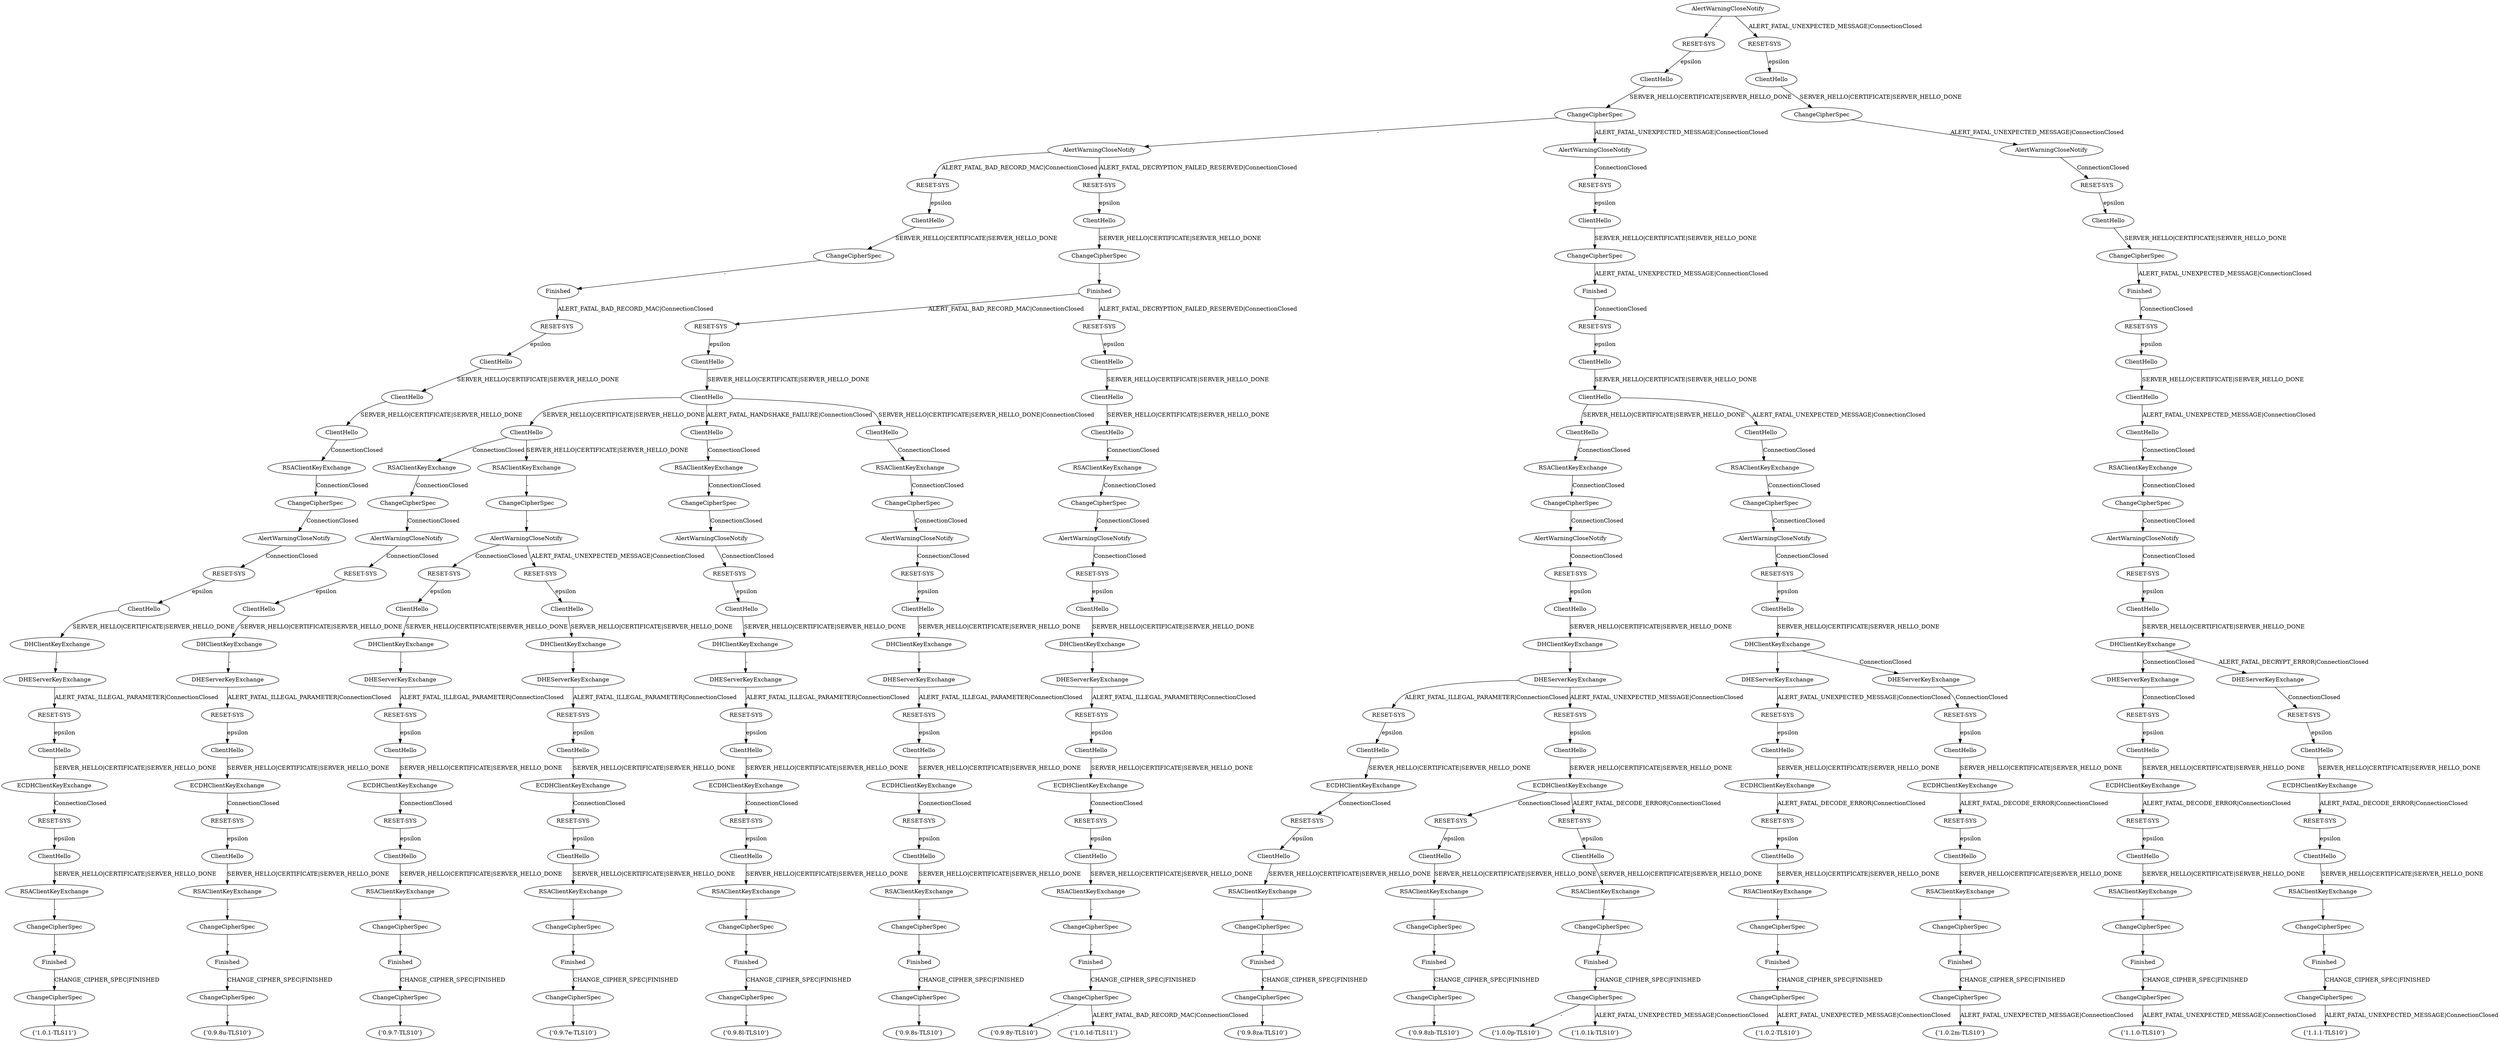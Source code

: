 digraph "" {
	node [label="\N"];
	a0	[label=AlertWarningCloseNotify];
	a01	[label="RESET-SYS"];
	a0 -> a01	[key=0,
		label="-"];
	a0216	[label="RESET-SYS"];
	a0 -> a0216	[key=0,
		label="ALERT_FATAL_UNEXPECTED_MESSAGE|ConnectionClosed"];
	a02	[label=ClientHello];
	a01 -> a02	[key=0,
		label=epsilon];
	a03	[label=ChangeCipherSpec];
	a02 -> a03	[key=0,
		label="SERVER_HELLO|CERTIFICATE|SERVER_HELLO_DONE"];
	a04	[label=AlertWarningCloseNotify];
	a03 -> a04	[key=0,
		label="-"];
	a055	[label=AlertWarningCloseNotify];
	a03 -> a055	[key=0,
		label="ALERT_FATAL_UNEXPECTED_MESSAGE|ConnectionClosed"];
	a05	[label="RESET-SYS"];
	a04 -> a05	[key=0,
		label="ALERT_FATAL_BAD_RECORD_MAC|ConnectionClosed"];
	a030	[label="RESET-SYS"];
	a04 -> a030	[key=0,
		label="ALERT_FATAL_DECRYPTION_FAILED_RESERVED|ConnectionClosed"];
	a06	[label=ClientHello];
	a05 -> a06	[key=0,
		label=epsilon];
	a07	[label=ChangeCipherSpec];
	a06 -> a07	[key=0,
		label="SERVER_HELLO|CERTIFICATE|SERVER_HELLO_DONE"];
	a08	[label=Finished];
	a07 -> a08	[key=0,
		label="-"];
	a09	[label="RESET-SYS"];
	a08 -> a09	[key=0,
		label="ALERT_FATAL_BAD_RECORD_MAC|ConnectionClosed"];
	a010	[label=ClientHello];
	a09 -> a010	[key=0,
		label=epsilon];
	a011	[label=ClientHello];
	a010 -> a011	[key=0,
		label="SERVER_HELLO|CERTIFICATE|SERVER_HELLO_DONE"];
	a012	[label=ClientHello];
	a011 -> a012	[key=0,
		label="SERVER_HELLO|CERTIFICATE|SERVER_HELLO_DONE"];
	a013	[label=RSAClientKeyExchange];
	a012 -> a013	[key=0,
		label=ConnectionClosed];
	a014	[label=ChangeCipherSpec];
	a013 -> a014	[key=0,
		label=ConnectionClosed];
	a015	[label=AlertWarningCloseNotify];
	a014 -> a015	[key=0,
		label=ConnectionClosed];
	a016	[label="RESET-SYS"];
	a015 -> a016	[key=0,
		label=ConnectionClosed];
	a017	[label=ClientHello];
	a016 -> a017	[key=0,
		label=epsilon];
	a018	[label=DHClientKeyExchange];
	a017 -> a018	[key=0,
		label="SERVER_HELLO|CERTIFICATE|SERVER_HELLO_DONE"];
	a019	[label=DHEServerKeyExchange];
	a018 -> a019	[key=0,
		label="-"];
	a020	[label="RESET-SYS"];
	a019 -> a020	[key=0,
		label="ALERT_FATAL_ILLEGAL_PARAMETER|ConnectionClosed"];
	a021	[label=ClientHello];
	a020 -> a021	[key=0,
		label=epsilon];
	a022	[label=ECDHClientKeyExchange];
	a021 -> a022	[key=0,
		label="SERVER_HELLO|CERTIFICATE|SERVER_HELLO_DONE"];
	a023	[label="RESET-SYS"];
	a022 -> a023	[key=0,
		label=ConnectionClosed];
	a024	[label=ClientHello];
	a023 -> a024	[key=0,
		label=epsilon];
	a025	[label=RSAClientKeyExchange];
	a024 -> a025	[key=0,
		label="SERVER_HELLO|CERTIFICATE|SERVER_HELLO_DONE"];
	a026	[label=ChangeCipherSpec];
	a025 -> a026	[key=0,
		label="-"];
	a027	[label=Finished];
	a026 -> a027	[key=0,
		label="-"];
	a028	[label=ChangeCipherSpec];
	a027 -> a028	[key=0,
		label="CHANGE_CIPHER_SPEC|FINISHED"];
	a029	[label="{'1.0.1-TLS11'}"];
	a028 -> a029	[key=0,
		label="-"];
	a031	[label=ClientHello];
	a030 -> a031	[key=0,
		label=epsilon];
	a032	[label=ChangeCipherSpec];
	a031 -> a032	[key=0,
		label="SERVER_HELLO|CERTIFICATE|SERVER_HELLO_DONE"];
	a033	[label=Finished];
	a032 -> a033	[key=0,
		label="-"];
	a034	[label="RESET-SYS"];
	a033 -> a034	[key=0,
		label="ALERT_FATAL_BAD_RECORD_MAC|ConnectionClosed"];
	a081	[label="RESET-SYS"];
	a033 -> a081	[key=0,
		label="ALERT_FATAL_DECRYPTION_FAILED_RESERVED|ConnectionClosed"];
	a035	[label=ClientHello];
	a034 -> a035	[key=0,
		label=epsilon];
	a036	[label=ClientHello];
	a035 -> a036	[key=0,
		label="SERVER_HELLO|CERTIFICATE|SERVER_HELLO_DONE"];
	a037	[label=ClientHello];
	a036 -> a037	[key=0,
		label="SERVER_HELLO|CERTIFICATE|SERVER_HELLO_DONE"];
	a0102	[label=ClientHello];
	a036 -> a0102	[key=0,
		label="ALERT_FATAL_HANDSHAKE_FAILURE|ConnectionClosed"];
	a0120	[label=ClientHello];
	a036 -> a0120	[key=0,
		label="SERVER_HELLO|CERTIFICATE|SERVER_HELLO_DONE|ConnectionClosed"];
	a038	[label=RSAClientKeyExchange];
	a037 -> a038	[key=0,
		label=ConnectionClosed];
	a0138	[label=RSAClientKeyExchange];
	a037 -> a0138	[key=0,
		label="SERVER_HELLO|CERTIFICATE|SERVER_HELLO_DONE"];
	a039	[label=ChangeCipherSpec];
	a038 -> a039	[key=0,
		label=ConnectionClosed];
	a040	[label=AlertWarningCloseNotify];
	a039 -> a040	[key=0,
		label=ConnectionClosed];
	a041	[label="RESET-SYS"];
	a040 -> a041	[key=0,
		label=ConnectionClosed];
	a042	[label=ClientHello];
	a041 -> a042	[key=0,
		label=epsilon];
	a043	[label=DHClientKeyExchange];
	a042 -> a043	[key=0,
		label="SERVER_HELLO|CERTIFICATE|SERVER_HELLO_DONE"];
	a044	[label=DHEServerKeyExchange];
	a043 -> a044	[key=0,
		label="-"];
	a045	[label="RESET-SYS"];
	a044 -> a045	[key=0,
		label="ALERT_FATAL_ILLEGAL_PARAMETER|ConnectionClosed"];
	a046	[label=ClientHello];
	a045 -> a046	[key=0,
		label=epsilon];
	a047	[label=ECDHClientKeyExchange];
	a046 -> a047	[key=0,
		label="SERVER_HELLO|CERTIFICATE|SERVER_HELLO_DONE"];
	a048	[label="RESET-SYS"];
	a047 -> a048	[key=0,
		label=ConnectionClosed];
	a049	[label=ClientHello];
	a048 -> a049	[key=0,
		label=epsilon];
	a050	[label=RSAClientKeyExchange];
	a049 -> a050	[key=0,
		label="SERVER_HELLO|CERTIFICATE|SERVER_HELLO_DONE"];
	a051	[label=ChangeCipherSpec];
	a050 -> a051	[key=0,
		label="-"];
	a052	[label=Finished];
	a051 -> a052	[key=0,
		label="-"];
	a053	[label=ChangeCipherSpec];
	a052 -> a053	[key=0,
		label="CHANGE_CIPHER_SPEC|FINISHED"];
	a054	[label="{'0.9.8u-TLS10'}"];
	a053 -> a054	[key=0,
		label="-"];
	a056	[label="RESET-SYS"];
	a055 -> a056	[key=0,
		label=ConnectionClosed];
	a057	[label=ClientHello];
	a056 -> a057	[key=0,
		label=epsilon];
	a058	[label=ChangeCipherSpec];
	a057 -> a058	[key=0,
		label="SERVER_HELLO|CERTIFICATE|SERVER_HELLO_DONE"];
	a059	[label=Finished];
	a058 -> a059	[key=0,
		label="ALERT_FATAL_UNEXPECTED_MESSAGE|ConnectionClosed"];
	a060	[label="RESET-SYS"];
	a059 -> a060	[key=0,
		label=ConnectionClosed];
	a061	[label=ClientHello];
	a060 -> a061	[key=0,
		label=epsilon];
	a062	[label=ClientHello];
	a061 -> a062	[key=0,
		label="SERVER_HELLO|CERTIFICATE|SERVER_HELLO_DONE"];
	a063	[label=ClientHello];
	a062 -> a063	[key=0,
		label="SERVER_HELLO|CERTIFICATE|SERVER_HELLO_DONE"];
	a0187	[label=ClientHello];
	a062 -> a0187	[key=0,
		label="ALERT_FATAL_UNEXPECTED_MESSAGE|ConnectionClosed"];
	a064	[label=RSAClientKeyExchange];
	a063 -> a064	[key=0,
		label=ConnectionClosed];
	a065	[label=ChangeCipherSpec];
	a064 -> a065	[key=0,
		label=ConnectionClosed];
	a066	[label=AlertWarningCloseNotify];
	a065 -> a066	[key=0,
		label=ConnectionClosed];
	a067	[label="RESET-SYS"];
	a066 -> a067	[key=0,
		label=ConnectionClosed];
	a068	[label=ClientHello];
	a067 -> a068	[key=0,
		label=epsilon];
	a069	[label=DHClientKeyExchange];
	a068 -> a069	[key=0,
		label="SERVER_HELLO|CERTIFICATE|SERVER_HELLO_DONE"];
	a070	[label=DHEServerKeyExchange];
	a069 -> a070	[key=0,
		label="-"];
	a071	[label="RESET-SYS"];
	a070 -> a071	[key=0,
		label="ALERT_FATAL_ILLEGAL_PARAMETER|ConnectionClosed"];
	a0169	[label="RESET-SYS"];
	a070 -> a0169	[key=0,
		label="ALERT_FATAL_UNEXPECTED_MESSAGE|ConnectionClosed"];
	a072	[label=ClientHello];
	a071 -> a072	[key=0,
		label=epsilon];
	a073	[label=ECDHClientKeyExchange];
	a072 -> a073	[key=0,
		label="SERVER_HELLO|CERTIFICATE|SERVER_HELLO_DONE"];
	a074	[label="RESET-SYS"];
	a073 -> a074	[key=0,
		label=ConnectionClosed];
	a075	[label=ClientHello];
	a074 -> a075	[key=0,
		label=epsilon];
	a076	[label=RSAClientKeyExchange];
	a075 -> a076	[key=0,
		label="SERVER_HELLO|CERTIFICATE|SERVER_HELLO_DONE"];
	a077	[label=ChangeCipherSpec];
	a076 -> a077	[key=0,
		label="-"];
	a078	[label=Finished];
	a077 -> a078	[key=0,
		label="-"];
	a079	[label=ChangeCipherSpec];
	a078 -> a079	[key=0,
		label="CHANGE_CIPHER_SPEC|FINISHED"];
	a080	[label="{'0.9.8za-TLS10'}"];
	a079 -> a080	[key=0,
		label="-"];
	a082	[label=ClientHello];
	a081 -> a082	[key=0,
		label=epsilon];
	a083	[label=ClientHello];
	a082 -> a083	[key=0,
		label="SERVER_HELLO|CERTIFICATE|SERVER_HELLO_DONE"];
	a084	[label=ClientHello];
	a083 -> a084	[key=0,
		label="SERVER_HELLO|CERTIFICATE|SERVER_HELLO_DONE"];
	a085	[label=RSAClientKeyExchange];
	a084 -> a085	[key=0,
		label=ConnectionClosed];
	a086	[label=ChangeCipherSpec];
	a085 -> a086	[key=0,
		label=ConnectionClosed];
	a087	[label=AlertWarningCloseNotify];
	a086 -> a087	[key=0,
		label=ConnectionClosed];
	a088	[label="RESET-SYS"];
	a087 -> a088	[key=0,
		label=ConnectionClosed];
	a089	[label=ClientHello];
	a088 -> a089	[key=0,
		label=epsilon];
	a090	[label=DHClientKeyExchange];
	a089 -> a090	[key=0,
		label="SERVER_HELLO|CERTIFICATE|SERVER_HELLO_DONE"];
	a091	[label=DHEServerKeyExchange];
	a090 -> a091	[key=0,
		label="-"];
	a092	[label="RESET-SYS"];
	a091 -> a092	[key=0,
		label="ALERT_FATAL_ILLEGAL_PARAMETER|ConnectionClosed"];
	a093	[label=ClientHello];
	a092 -> a093	[key=0,
		label=epsilon];
	a094	[label=ECDHClientKeyExchange];
	a093 -> a094	[key=0,
		label="SERVER_HELLO|CERTIFICATE|SERVER_HELLO_DONE"];
	a095	[label="RESET-SYS"];
	a094 -> a095	[key=0,
		label=ConnectionClosed];
	a096	[label=ClientHello];
	a095 -> a096	[key=0,
		label=epsilon];
	a097	[label=RSAClientKeyExchange];
	a096 -> a097	[key=0,
		label="SERVER_HELLO|CERTIFICATE|SERVER_HELLO_DONE"];
	a098	[label=ChangeCipherSpec];
	a097 -> a098	[key=0,
		label="-"];
	a099	[label=Finished];
	a098 -> a099	[key=0,
		label="-"];
	a0100	[label=ChangeCipherSpec];
	a099 -> a0100	[key=0,
		label="CHANGE_CIPHER_SPEC|FINISHED"];
	a0101	[label="{'0.9.8y-TLS10'}"];
	a0100 -> a0101	[key=0,
		label="-"];
	a0256	[label="{'1.0.1d-TLS11'}"];
	a0100 -> a0256	[key=0,
		label="ALERT_FATAL_BAD_RECORD_MAC|ConnectionClosed"];
	a0103	[label=RSAClientKeyExchange];
	a0102 -> a0103	[key=0,
		label=ConnectionClosed];
	a0104	[label=ChangeCipherSpec];
	a0103 -> a0104	[key=0,
		label=ConnectionClosed];
	a0105	[label=AlertWarningCloseNotify];
	a0104 -> a0105	[key=0,
		label=ConnectionClosed];
	a0106	[label="RESET-SYS"];
	a0105 -> a0106	[key=0,
		label=ConnectionClosed];
	a0107	[label=ClientHello];
	a0106 -> a0107	[key=0,
		label=epsilon];
	a0108	[label=DHClientKeyExchange];
	a0107 -> a0108	[key=0,
		label="SERVER_HELLO|CERTIFICATE|SERVER_HELLO_DONE"];
	a0109	[label=DHEServerKeyExchange];
	a0108 -> a0109	[key=0,
		label="-"];
	a0110	[label="RESET-SYS"];
	a0109 -> a0110	[key=0,
		label="ALERT_FATAL_ILLEGAL_PARAMETER|ConnectionClosed"];
	a0111	[label=ClientHello];
	a0110 -> a0111	[key=0,
		label=epsilon];
	a0112	[label=ECDHClientKeyExchange];
	a0111 -> a0112	[key=0,
		label="SERVER_HELLO|CERTIFICATE|SERVER_HELLO_DONE"];
	a0113	[label="RESET-SYS"];
	a0112 -> a0113	[key=0,
		label=ConnectionClosed];
	a0114	[label=ClientHello];
	a0113 -> a0114	[key=0,
		label=epsilon];
	a0115	[label=RSAClientKeyExchange];
	a0114 -> a0115	[key=0,
		label="SERVER_HELLO|CERTIFICATE|SERVER_HELLO_DONE"];
	a0116	[label=ChangeCipherSpec];
	a0115 -> a0116	[key=0,
		label="-"];
	a0117	[label=Finished];
	a0116 -> a0117	[key=0,
		label="-"];
	a0118	[label=ChangeCipherSpec];
	a0117 -> a0118	[key=0,
		label="CHANGE_CIPHER_SPEC|FINISHED"];
	a0119	[label="{'0.9.8l-TLS10'}"];
	a0118 -> a0119	[key=0,
		label="-"];
	a0121	[label=RSAClientKeyExchange];
	a0120 -> a0121	[key=0,
		label=ConnectionClosed];
	a0122	[label=ChangeCipherSpec];
	a0121 -> a0122	[key=0,
		label=ConnectionClosed];
	a0123	[label=AlertWarningCloseNotify];
	a0122 -> a0123	[key=0,
		label=ConnectionClosed];
	a0124	[label="RESET-SYS"];
	a0123 -> a0124	[key=0,
		label=ConnectionClosed];
	a0125	[label=ClientHello];
	a0124 -> a0125	[key=0,
		label=epsilon];
	a0126	[label=DHClientKeyExchange];
	a0125 -> a0126	[key=0,
		label="SERVER_HELLO|CERTIFICATE|SERVER_HELLO_DONE"];
	a0127	[label=DHEServerKeyExchange];
	a0126 -> a0127	[key=0,
		label="-"];
	a0128	[label="RESET-SYS"];
	a0127 -> a0128	[key=0,
		label="ALERT_FATAL_ILLEGAL_PARAMETER|ConnectionClosed"];
	a0129	[label=ClientHello];
	a0128 -> a0129	[key=0,
		label=epsilon];
	a0130	[label=ECDHClientKeyExchange];
	a0129 -> a0130	[key=0,
		label="SERVER_HELLO|CERTIFICATE|SERVER_HELLO_DONE"];
	a0131	[label="RESET-SYS"];
	a0130 -> a0131	[key=0,
		label=ConnectionClosed];
	a0132	[label=ClientHello];
	a0131 -> a0132	[key=0,
		label=epsilon];
	a0133	[label=RSAClientKeyExchange];
	a0132 -> a0133	[key=0,
		label="SERVER_HELLO|CERTIFICATE|SERVER_HELLO_DONE"];
	a0134	[label=ChangeCipherSpec];
	a0133 -> a0134	[key=0,
		label="-"];
	a0135	[label=Finished];
	a0134 -> a0135	[key=0,
		label="-"];
	a0136	[label=ChangeCipherSpec];
	a0135 -> a0136	[key=0,
		label="CHANGE_CIPHER_SPEC|FINISHED"];
	a0137	[label="{'0.9.8s-TLS10'}"];
	a0136 -> a0137	[key=0,
		label="-"];
	a0139	[label=ChangeCipherSpec];
	a0138 -> a0139	[key=0,
		label="-"];
	a0140	[label=AlertWarningCloseNotify];
	a0139 -> a0140	[key=0,
		label="-"];
	a0141	[label="RESET-SYS"];
	a0140 -> a0141	[key=0,
		label=ConnectionClosed];
	a0155	[label="RESET-SYS"];
	a0140 -> a0155	[key=0,
		label="ALERT_FATAL_UNEXPECTED_MESSAGE|ConnectionClosed"];
	a0142	[label=ClientHello];
	a0141 -> a0142	[key=0,
		label=epsilon];
	a0143	[label=DHClientKeyExchange];
	a0142 -> a0143	[key=0,
		label="SERVER_HELLO|CERTIFICATE|SERVER_HELLO_DONE"];
	a0144	[label=DHEServerKeyExchange];
	a0143 -> a0144	[key=0,
		label="-"];
	a0145	[label="RESET-SYS"];
	a0144 -> a0145	[key=0,
		label="ALERT_FATAL_ILLEGAL_PARAMETER|ConnectionClosed"];
	a0146	[label=ClientHello];
	a0145 -> a0146	[key=0,
		label=epsilon];
	a0147	[label=ECDHClientKeyExchange];
	a0146 -> a0147	[key=0,
		label="SERVER_HELLO|CERTIFICATE|SERVER_HELLO_DONE"];
	a0148	[label="RESET-SYS"];
	a0147 -> a0148	[key=0,
		label=ConnectionClosed];
	a0149	[label=ClientHello];
	a0148 -> a0149	[key=0,
		label=epsilon];
	a0150	[label=RSAClientKeyExchange];
	a0149 -> a0150	[key=0,
		label="SERVER_HELLO|CERTIFICATE|SERVER_HELLO_DONE"];
	a0151	[label=ChangeCipherSpec];
	a0150 -> a0151	[key=0,
		label="-"];
	a0152	[label=Finished];
	a0151 -> a0152	[key=0,
		label="-"];
	a0153	[label=ChangeCipherSpec];
	a0152 -> a0153	[key=0,
		label="CHANGE_CIPHER_SPEC|FINISHED"];
	a0154	[label="{'0.9.7-TLS10'}"];
	a0153 -> a0154	[key=0,
		label="-"];
	a0156	[label=ClientHello];
	a0155 -> a0156	[key=0,
		label=epsilon];
	a0157	[label=DHClientKeyExchange];
	a0156 -> a0157	[key=0,
		label="SERVER_HELLO|CERTIFICATE|SERVER_HELLO_DONE"];
	a0158	[label=DHEServerKeyExchange];
	a0157 -> a0158	[key=0,
		label="-"];
	a0159	[label="RESET-SYS"];
	a0158 -> a0159	[key=0,
		label="ALERT_FATAL_ILLEGAL_PARAMETER|ConnectionClosed"];
	a0160	[label=ClientHello];
	a0159 -> a0160	[key=0,
		label=epsilon];
	a0161	[label=ECDHClientKeyExchange];
	a0160 -> a0161	[key=0,
		label="SERVER_HELLO|CERTIFICATE|SERVER_HELLO_DONE"];
	a0162	[label="RESET-SYS"];
	a0161 -> a0162	[key=0,
		label=ConnectionClosed];
	a0163	[label=ClientHello];
	a0162 -> a0163	[key=0,
		label=epsilon];
	a0164	[label=RSAClientKeyExchange];
	a0163 -> a0164	[key=0,
		label="SERVER_HELLO|CERTIFICATE|SERVER_HELLO_DONE"];
	a0165	[label=ChangeCipherSpec];
	a0164 -> a0165	[key=0,
		label="-"];
	a0166	[label=Finished];
	a0165 -> a0166	[key=0,
		label="-"];
	a0167	[label=ChangeCipherSpec];
	a0166 -> a0167	[key=0,
		label="CHANGE_CIPHER_SPEC|FINISHED"];
	a0168	[label="{'0.9.7e-TLS10'}"];
	a0167 -> a0168	[key=0,
		label="-"];
	a0170	[label=ClientHello];
	a0169 -> a0170	[key=0,
		label=epsilon];
	a0171	[label=ECDHClientKeyExchange];
	a0170 -> a0171	[key=0,
		label="SERVER_HELLO|CERTIFICATE|SERVER_HELLO_DONE"];
	a0172	[label="RESET-SYS"];
	a0171 -> a0172	[key=0,
		label=ConnectionClosed];
	a0179	[label="RESET-SYS"];
	a0171 -> a0179	[key=0,
		label="ALERT_FATAL_DECODE_ERROR|ConnectionClosed"];
	a0173	[label=ClientHello];
	a0172 -> a0173	[key=0,
		label=epsilon];
	a0174	[label=RSAClientKeyExchange];
	a0173 -> a0174	[key=0,
		label="SERVER_HELLO|CERTIFICATE|SERVER_HELLO_DONE"];
	a0175	[label=ChangeCipherSpec];
	a0174 -> a0175	[key=0,
		label="-"];
	a0176	[label=Finished];
	a0175 -> a0176	[key=0,
		label="-"];
	a0177	[label=ChangeCipherSpec];
	a0176 -> a0177	[key=0,
		label="CHANGE_CIPHER_SPEC|FINISHED"];
	a0178	[label="{'0.9.8zb-TLS10'}"];
	a0177 -> a0178	[key=0,
		label="-"];
	a0180	[label=ClientHello];
	a0179 -> a0180	[key=0,
		label=epsilon];
	a0181	[label=RSAClientKeyExchange];
	a0180 -> a0181	[key=0,
		label="SERVER_HELLO|CERTIFICATE|SERVER_HELLO_DONE"];
	a0182	[label=ChangeCipherSpec];
	a0181 -> a0182	[key=0,
		label="-"];
	a0183	[label=Finished];
	a0182 -> a0183	[key=0,
		label="-"];
	a0184	[label=ChangeCipherSpec];
	a0183 -> a0184	[key=0,
		label="CHANGE_CIPHER_SPEC|FINISHED"];
	a0185	[label="{'1.0.0p-TLS10'}"];
	a0184 -> a0185	[key=0,
		label="-"];
	a0186	[label="{'1.0.1k-TLS10'}"];
	a0184 -> a0186	[key=0,
		label="ALERT_FATAL_UNEXPECTED_MESSAGE|ConnectionClosed"];
	a0188	[label=RSAClientKeyExchange];
	a0187 -> a0188	[key=0,
		label=ConnectionClosed];
	a0189	[label=ChangeCipherSpec];
	a0188 -> a0189	[key=0,
		label=ConnectionClosed];
	a0190	[label=AlertWarningCloseNotify];
	a0189 -> a0190	[key=0,
		label=ConnectionClosed];
	a0191	[label="RESET-SYS"];
	a0190 -> a0191	[key=0,
		label=ConnectionClosed];
	a0192	[label=ClientHello];
	a0191 -> a0192	[key=0,
		label=epsilon];
	a0193	[label=DHClientKeyExchange];
	a0192 -> a0193	[key=0,
		label="SERVER_HELLO|CERTIFICATE|SERVER_HELLO_DONE"];
	a0194	[label=DHEServerKeyExchange];
	a0193 -> a0194	[key=0,
		label="-"];
	a0205	[label=DHEServerKeyExchange];
	a0193 -> a0205	[key=0,
		label=ConnectionClosed];
	a0195	[label="RESET-SYS"];
	a0194 -> a0195	[key=0,
		label="ALERT_FATAL_UNEXPECTED_MESSAGE|ConnectionClosed"];
	a0196	[label=ClientHello];
	a0195 -> a0196	[key=0,
		label=epsilon];
	a0197	[label=ECDHClientKeyExchange];
	a0196 -> a0197	[key=0,
		label="SERVER_HELLO|CERTIFICATE|SERVER_HELLO_DONE"];
	a0198	[label="RESET-SYS"];
	a0197 -> a0198	[key=0,
		label="ALERT_FATAL_DECODE_ERROR|ConnectionClosed"];
	a0199	[label=ClientHello];
	a0198 -> a0199	[key=0,
		label=epsilon];
	a0200	[label=RSAClientKeyExchange];
	a0199 -> a0200	[key=0,
		label="SERVER_HELLO|CERTIFICATE|SERVER_HELLO_DONE"];
	a0201	[label=ChangeCipherSpec];
	a0200 -> a0201	[key=0,
		label="-"];
	a0202	[label=Finished];
	a0201 -> a0202	[key=0,
		label="-"];
	a0203	[label=ChangeCipherSpec];
	a0202 -> a0203	[key=0,
		label="CHANGE_CIPHER_SPEC|FINISHED"];
	a0204	[label="{'1.0.2-TLS10'}"];
	a0203 -> a0204	[key=0,
		label="ALERT_FATAL_UNEXPECTED_MESSAGE|ConnectionClosed"];
	a0206	[label="RESET-SYS"];
	a0205 -> a0206	[key=0,
		label=ConnectionClosed];
	a0207	[label=ClientHello];
	a0206 -> a0207	[key=0,
		label=epsilon];
	a0208	[label=ECDHClientKeyExchange];
	a0207 -> a0208	[key=0,
		label="SERVER_HELLO|CERTIFICATE|SERVER_HELLO_DONE"];
	a0209	[label="RESET-SYS"];
	a0208 -> a0209	[key=0,
		label="ALERT_FATAL_DECODE_ERROR|ConnectionClosed"];
	a0210	[label=ClientHello];
	a0209 -> a0210	[key=0,
		label=epsilon];
	a0211	[label=RSAClientKeyExchange];
	a0210 -> a0211	[key=0,
		label="SERVER_HELLO|CERTIFICATE|SERVER_HELLO_DONE"];
	a0212	[label=ChangeCipherSpec];
	a0211 -> a0212	[key=0,
		label="-"];
	a0213	[label=Finished];
	a0212 -> a0213	[key=0,
		label="-"];
	a0214	[label=ChangeCipherSpec];
	a0213 -> a0214	[key=0,
		label="CHANGE_CIPHER_SPEC|FINISHED"];
	a0215	[label="{'1.0.2m-TLS10'}"];
	a0214 -> a0215	[key=0,
		label="ALERT_FATAL_UNEXPECTED_MESSAGE|ConnectionClosed"];
	a0217	[label=ClientHello];
	a0216 -> a0217	[key=0,
		label=epsilon];
	a0218	[label=ChangeCipherSpec];
	a0217 -> a0218	[key=0,
		label="SERVER_HELLO|CERTIFICATE|SERVER_HELLO_DONE"];
	a0219	[label=AlertWarningCloseNotify];
	a0218 -> a0219	[key=0,
		label="ALERT_FATAL_UNEXPECTED_MESSAGE|ConnectionClosed"];
	a0220	[label="RESET-SYS"];
	a0219 -> a0220	[key=0,
		label=ConnectionClosed];
	a0221	[label=ClientHello];
	a0220 -> a0221	[key=0,
		label=epsilon];
	a0222	[label=ChangeCipherSpec];
	a0221 -> a0222	[key=0,
		label="SERVER_HELLO|CERTIFICATE|SERVER_HELLO_DONE"];
	a0223	[label=Finished];
	a0222 -> a0223	[key=0,
		label="ALERT_FATAL_UNEXPECTED_MESSAGE|ConnectionClosed"];
	a0224	[label="RESET-SYS"];
	a0223 -> a0224	[key=0,
		label=ConnectionClosed];
	a0225	[label=ClientHello];
	a0224 -> a0225	[key=0,
		label=epsilon];
	a0226	[label=ClientHello];
	a0225 -> a0226	[key=0,
		label="SERVER_HELLO|CERTIFICATE|SERVER_HELLO_DONE"];
	a0227	[label=ClientHello];
	a0226 -> a0227	[key=0,
		label="ALERT_FATAL_UNEXPECTED_MESSAGE|ConnectionClosed"];
	a0228	[label=RSAClientKeyExchange];
	a0227 -> a0228	[key=0,
		label=ConnectionClosed];
	a0229	[label=ChangeCipherSpec];
	a0228 -> a0229	[key=0,
		label=ConnectionClosed];
	a0230	[label=AlertWarningCloseNotify];
	a0229 -> a0230	[key=0,
		label=ConnectionClosed];
	a0231	[label="RESET-SYS"];
	a0230 -> a0231	[key=0,
		label=ConnectionClosed];
	a0232	[label=ClientHello];
	a0231 -> a0232	[key=0,
		label=epsilon];
	a0233	[label=DHClientKeyExchange];
	a0232 -> a0233	[key=0,
		label="SERVER_HELLO|CERTIFICATE|SERVER_HELLO_DONE"];
	a0234	[label=DHEServerKeyExchange];
	a0233 -> a0234	[key=0,
		label=ConnectionClosed];
	a0245	[label=DHEServerKeyExchange];
	a0233 -> a0245	[key=0,
		label="ALERT_FATAL_DECRYPT_ERROR|ConnectionClosed"];
	a0235	[label="RESET-SYS"];
	a0234 -> a0235	[key=0,
		label=ConnectionClosed];
	a0236	[label=ClientHello];
	a0235 -> a0236	[key=0,
		label=epsilon];
	a0237	[label=ECDHClientKeyExchange];
	a0236 -> a0237	[key=0,
		label="SERVER_HELLO|CERTIFICATE|SERVER_HELLO_DONE"];
	a0238	[label="RESET-SYS"];
	a0237 -> a0238	[key=0,
		label="ALERT_FATAL_DECODE_ERROR|ConnectionClosed"];
	a0239	[label=ClientHello];
	a0238 -> a0239	[key=0,
		label=epsilon];
	a0240	[label=RSAClientKeyExchange];
	a0239 -> a0240	[key=0,
		label="SERVER_HELLO|CERTIFICATE|SERVER_HELLO_DONE"];
	a0241	[label=ChangeCipherSpec];
	a0240 -> a0241	[key=0,
		label="-"];
	a0242	[label=Finished];
	a0241 -> a0242	[key=0,
		label="-"];
	a0243	[label=ChangeCipherSpec];
	a0242 -> a0243	[key=0,
		label="CHANGE_CIPHER_SPEC|FINISHED"];
	a0244	[label="{'1.1.0-TLS10'}"];
	a0243 -> a0244	[key=0,
		label="ALERT_FATAL_UNEXPECTED_MESSAGE|ConnectionClosed"];
	a0246	[label="RESET-SYS"];
	a0245 -> a0246	[key=0,
		label=ConnectionClosed];
	a0247	[label=ClientHello];
	a0246 -> a0247	[key=0,
		label=epsilon];
	a0248	[label=ECDHClientKeyExchange];
	a0247 -> a0248	[key=0,
		label="SERVER_HELLO|CERTIFICATE|SERVER_HELLO_DONE"];
	a0249	[label="RESET-SYS"];
	a0248 -> a0249	[key=0,
		label="ALERT_FATAL_DECODE_ERROR|ConnectionClosed"];
	a0250	[label=ClientHello];
	a0249 -> a0250	[key=0,
		label=epsilon];
	a0251	[label=RSAClientKeyExchange];
	a0250 -> a0251	[key=0,
		label="SERVER_HELLO|CERTIFICATE|SERVER_HELLO_DONE"];
	a0252	[label=ChangeCipherSpec];
	a0251 -> a0252	[key=0,
		label="-"];
	a0253	[label=Finished];
	a0252 -> a0253	[key=0,
		label="-"];
	a0254	[label=ChangeCipherSpec];
	a0253 -> a0254	[key=0,
		label="CHANGE_CIPHER_SPEC|FINISHED"];
	a0255	[label="{'1.1.1-TLS10'}"];
	a0254 -> a0255	[key=0,
		label="ALERT_FATAL_UNEXPECTED_MESSAGE|ConnectionClosed"];
}
